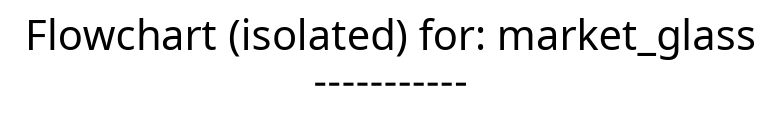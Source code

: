digraph {
	graph [bb="0,0,330,52",
		font=Cabin,
		fontname=Cabin,
		fontsize=20,
		label="Flowchart (isolated) for: market_glass
-----------",
		labeljust=c,
		labelloc=tc,
		lheight=0.61,
		lp="165,26",
		lwidth=4.36,
		nodesep=0.6,
		rankdir=LR,
		ranksep=0.6
	];
	node [label="\N"];
}
